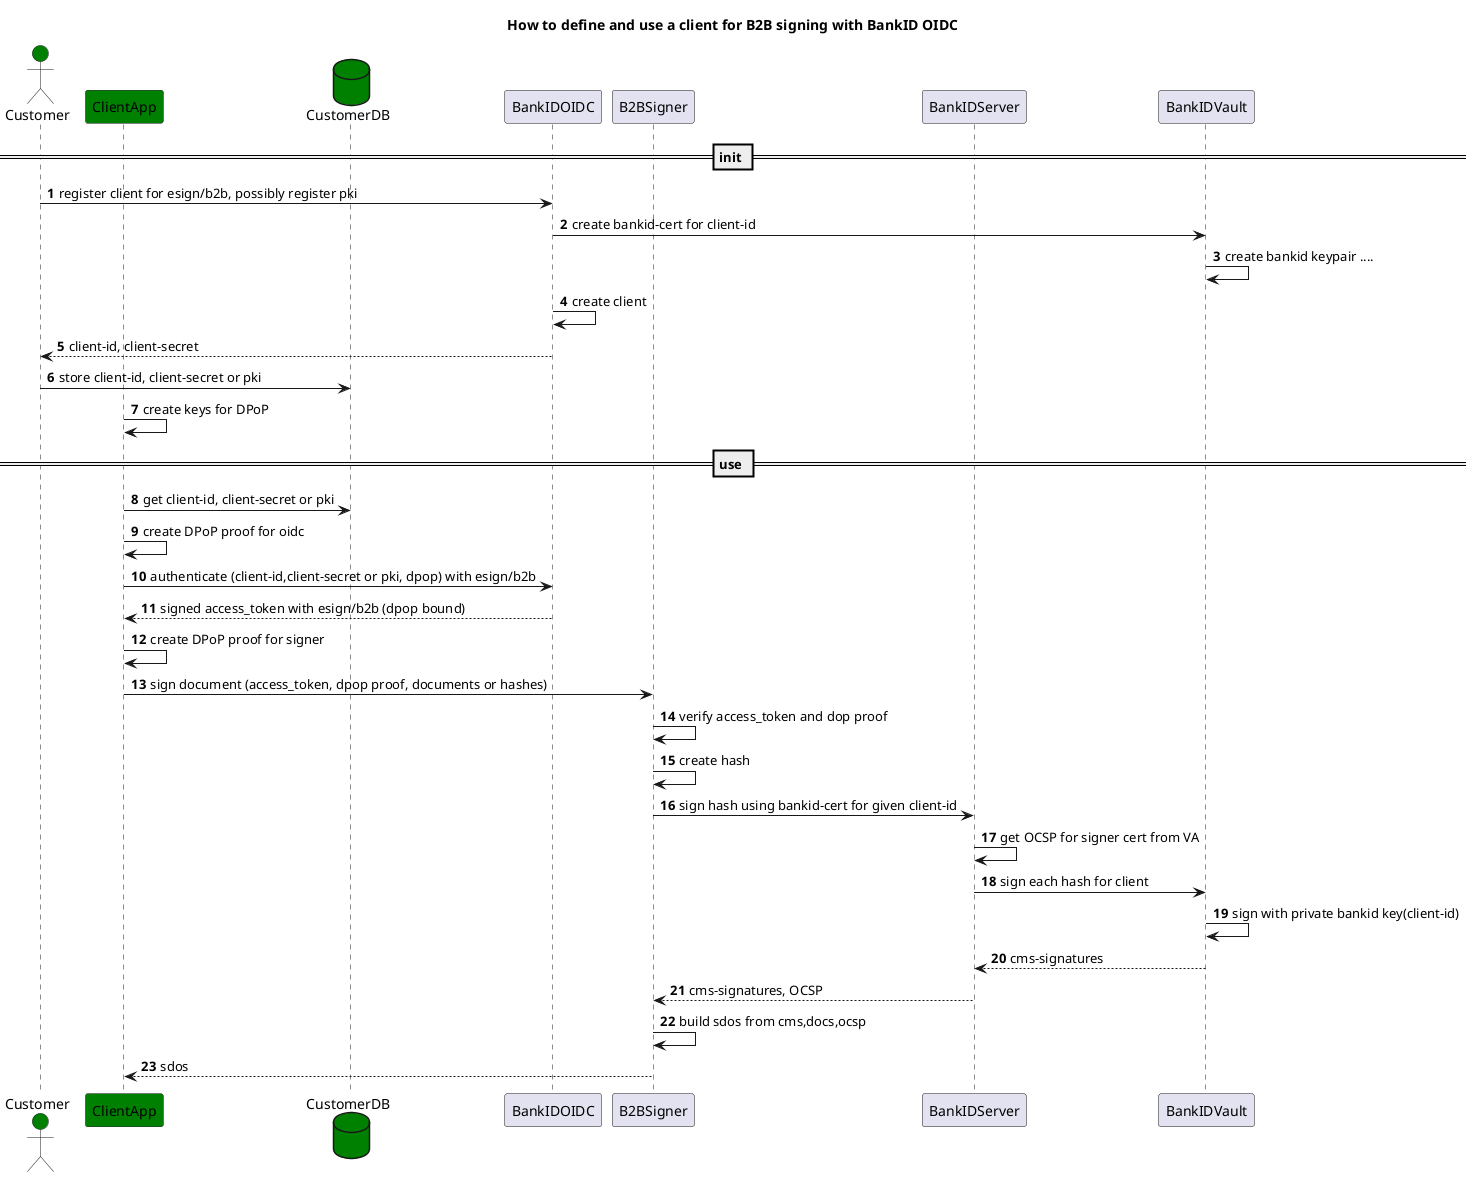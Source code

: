 @startuml
'https://plantuml.com/sequence-diagram

autonumber
Actor Customer as customer #green
participant ClientApp as client #green
database CustomerDB as db #green
participant BankIDOIDC as oidc
participant B2BSigner as signer
participant BankIDServer as bidj
participant BankIDVault as certstore

title How to define and use a client for B2B signing with BankID OIDC
== init ==
customer -> oidc: register client for esign/b2b, possibly register pki
oidc -> certstore: create bankid-cert for client-id
certstore -> certstore: create bankid keypair ....
oidc -> oidc: create client
oidc --> customer: client-id, client-secret
customer -> db: store client-id, client-secret or pki
client -> client: create keys for DPoP

== use ==
client -> db: get client-id, client-secret or pki
client -> client: create DPoP proof for oidc
client -> oidc: authenticate (client-id,client-secret or pki, dpop) with esign/b2b
oidc --> client: signed access_token with esign/b2b (dpop bound)
client -> client: create DPoP proof for signer
client -> signer: sign document (access_token, dpop proof, documents or hashes)
signer -> signer: verify access_token and dop proof
signer -> signer: create hash
signer -> bidj: sign hash using bankid-cert for given client-id
bidj -> bidj: get OCSP for signer cert from VA
bidj -> certstore: sign each hash for client
certstore -> certstore: sign with private bankid key(client-id)
certstore --> bidj: cms-signatures
bidj --> signer: cms-signatures, OCSP
signer -> signer: build sdos from cms,docs,ocsp
signer --> client: sdos



@enduml
